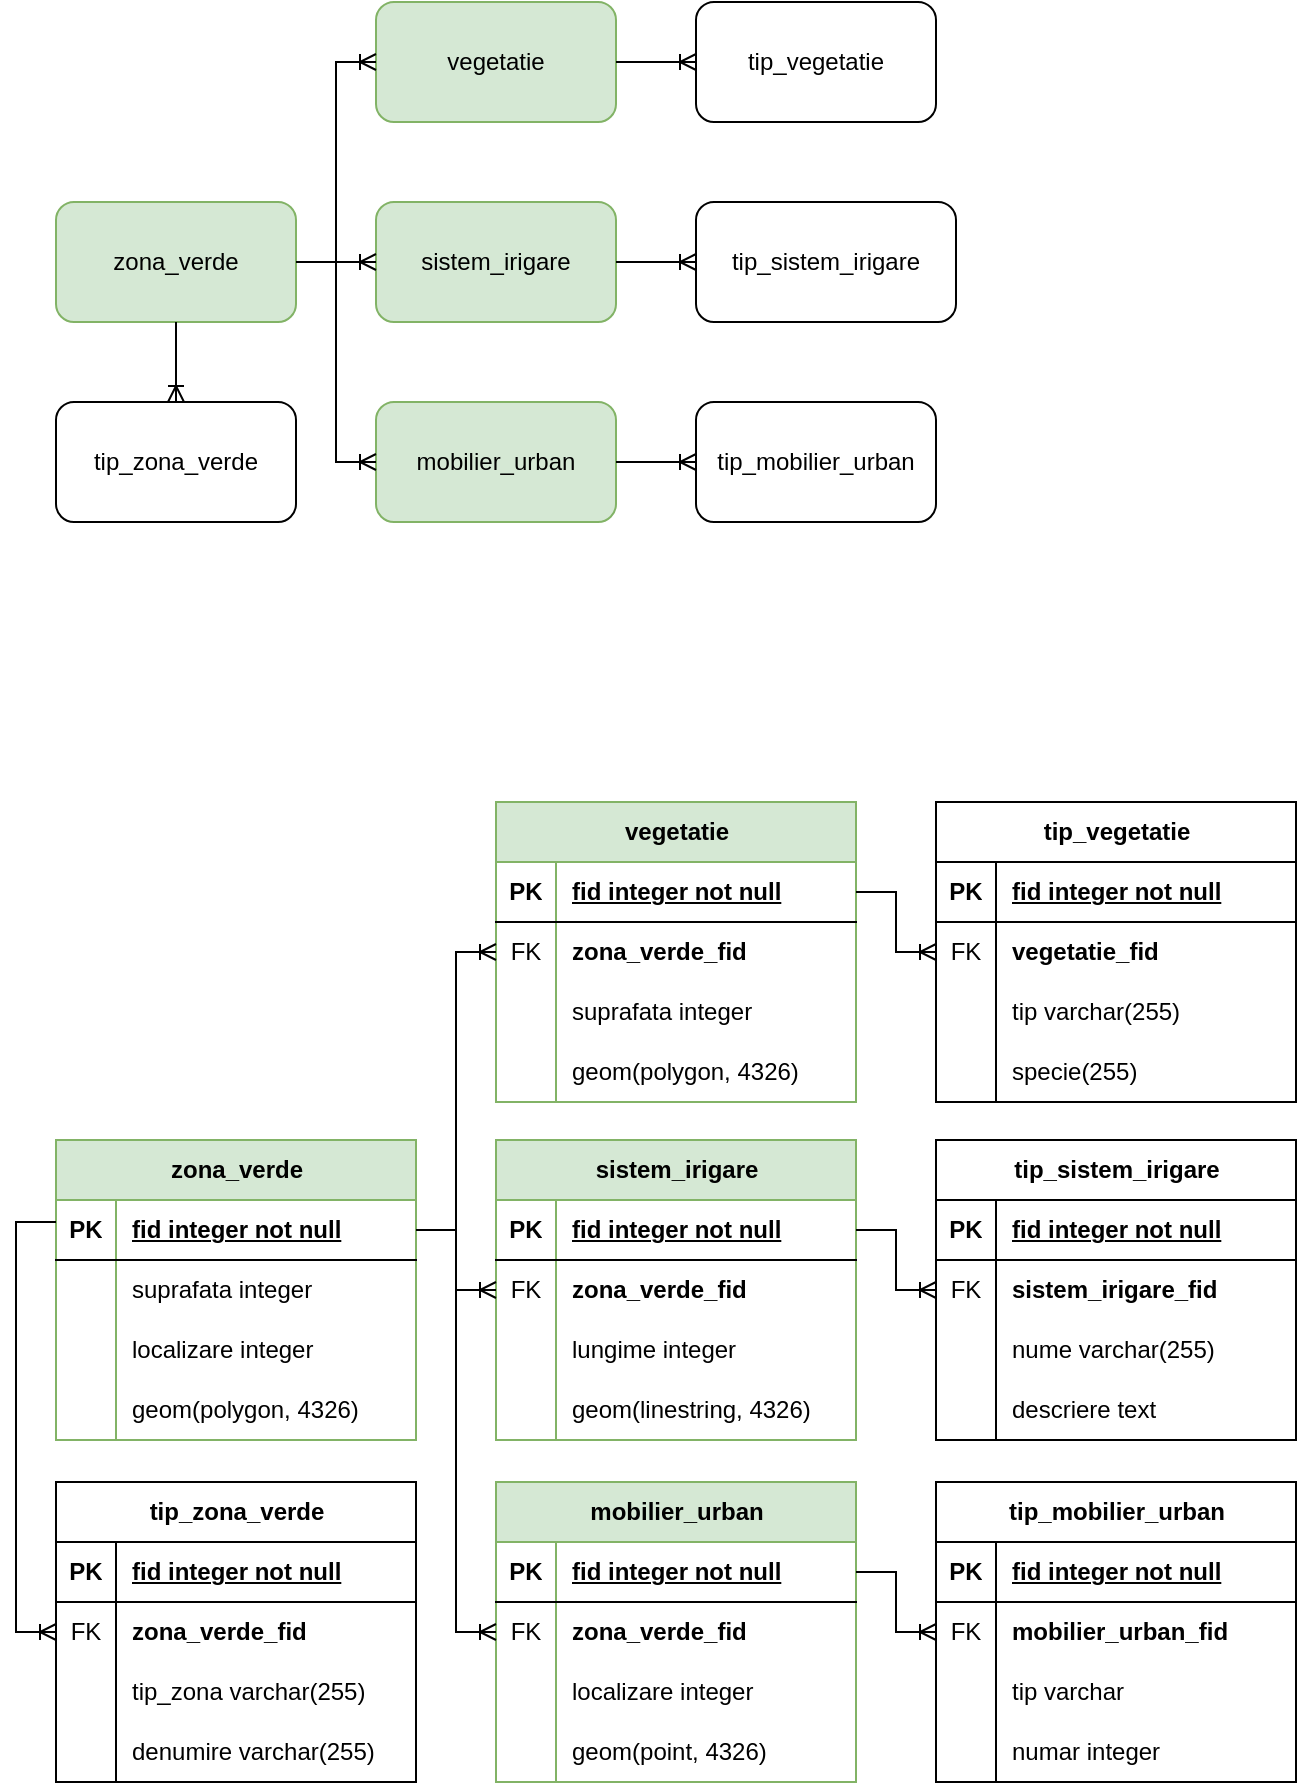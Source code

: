 <mxfile version="24.5.3" type="device">
  <diagram id="R2lEEEUBdFMjLlhIrx00" name="Page-1">
    <mxGraphModel dx="1050" dy="557" grid="1" gridSize="10" guides="1" tooltips="1" connect="1" arrows="1" fold="1" page="1" pageScale="1" pageWidth="850" pageHeight="1100" math="0" shadow="0" extFonts="Permanent Marker^https://fonts.googleapis.com/css?family=Permanent+Marker">
      <root>
        <mxCell id="0" />
        <mxCell id="1" parent="0" />
        <mxCell id="q7fTCb6fO4G19y9Y9xr9-1" value="zona_verde" style="rounded=1;whiteSpace=wrap;html=1;fillColor=#d5e8d4;strokeColor=#82b366;" vertex="1" parent="1">
          <mxGeometry x="40" y="250" width="120" height="60" as="geometry" />
        </mxCell>
        <mxCell id="q7fTCb6fO4G19y9Y9xr9-2" value="tip_zona_verde" style="rounded=1;whiteSpace=wrap;html=1;" vertex="1" parent="1">
          <mxGeometry x="40" y="350" width="120" height="60" as="geometry" />
        </mxCell>
        <mxCell id="q7fTCb6fO4G19y9Y9xr9-3" value="vegetatie" style="rounded=1;whiteSpace=wrap;html=1;fillColor=#d5e8d4;strokeColor=#82b366;" vertex="1" parent="1">
          <mxGeometry x="200" y="150" width="120" height="60" as="geometry" />
        </mxCell>
        <mxCell id="q7fTCb6fO4G19y9Y9xr9-4" value="tip_vegetatie" style="rounded=1;whiteSpace=wrap;html=1;" vertex="1" parent="1">
          <mxGeometry x="360" y="150" width="120" height="60" as="geometry" />
        </mxCell>
        <mxCell id="q7fTCb6fO4G19y9Y9xr9-5" value="sistem_irigare" style="rounded=1;whiteSpace=wrap;html=1;fillColor=#d5e8d4;strokeColor=#82b366;" vertex="1" parent="1">
          <mxGeometry x="200" y="250" width="120" height="60" as="geometry" />
        </mxCell>
        <mxCell id="q7fTCb6fO4G19y9Y9xr9-6" value="tip_sistem_irigare" style="rounded=1;whiteSpace=wrap;html=1;" vertex="1" parent="1">
          <mxGeometry x="360" y="250" width="130" height="60" as="geometry" />
        </mxCell>
        <mxCell id="q7fTCb6fO4G19y9Y9xr9-7" value="mobilier_urban" style="rounded=1;whiteSpace=wrap;html=1;fillColor=#d5e8d4;strokeColor=#82b366;" vertex="1" parent="1">
          <mxGeometry x="200" y="350" width="120" height="60" as="geometry" />
        </mxCell>
        <mxCell id="q7fTCb6fO4G19y9Y9xr9-8" value="tip_mobilier_urban" style="rounded=1;whiteSpace=wrap;html=1;" vertex="1" parent="1">
          <mxGeometry x="360" y="350" width="120" height="60" as="geometry" />
        </mxCell>
        <mxCell id="q7fTCb6fO4G19y9Y9xr9-9" value="" style="edgeStyle=orthogonalEdgeStyle;fontSize=12;html=1;endArrow=ERoneToMany;rounded=0;exitX=1;exitY=0.5;exitDx=0;exitDy=0;entryX=0;entryY=0.5;entryDx=0;entryDy=0;" edge="1" parent="1" source="q7fTCb6fO4G19y9Y9xr9-1" target="q7fTCb6fO4G19y9Y9xr9-5">
          <mxGeometry width="100" height="100" relative="1" as="geometry">
            <mxPoint x="370" y="340" as="sourcePoint" />
            <mxPoint x="200" y="280" as="targetPoint" />
          </mxGeometry>
        </mxCell>
        <mxCell id="q7fTCb6fO4G19y9Y9xr9-10" value="" style="edgeStyle=orthogonalEdgeStyle;fontSize=12;html=1;endArrow=ERoneToMany;rounded=0;exitX=1;exitY=0.5;exitDx=0;exitDy=0;entryX=0;entryY=0.5;entryDx=0;entryDy=0;" edge="1" parent="1" source="q7fTCb6fO4G19y9Y9xr9-1" target="q7fTCb6fO4G19y9Y9xr9-3">
          <mxGeometry width="100" height="100" relative="1" as="geometry">
            <mxPoint x="370" y="340" as="sourcePoint" />
            <mxPoint x="460" y="240" as="targetPoint" />
          </mxGeometry>
        </mxCell>
        <mxCell id="q7fTCb6fO4G19y9Y9xr9-11" value="" style="edgeStyle=orthogonalEdgeStyle;fontSize=12;html=1;endArrow=ERoneToMany;rounded=0;exitX=0.5;exitY=1;exitDx=0;exitDy=0;entryX=0.5;entryY=0;entryDx=0;entryDy=0;" edge="1" parent="1" source="q7fTCb6fO4G19y9Y9xr9-1" target="q7fTCb6fO4G19y9Y9xr9-2">
          <mxGeometry width="100" height="100" relative="1" as="geometry">
            <mxPoint x="320" y="340" as="sourcePoint" />
            <mxPoint x="470" y="240" as="targetPoint" />
          </mxGeometry>
        </mxCell>
        <mxCell id="q7fTCb6fO4G19y9Y9xr9-12" value="" style="edgeStyle=orthogonalEdgeStyle;fontSize=12;html=1;endArrow=ERoneToMany;rounded=0;exitX=1;exitY=0.5;exitDx=0;exitDy=0;entryX=0;entryY=0.5;entryDx=0;entryDy=0;" edge="1" parent="1" source="q7fTCb6fO4G19y9Y9xr9-1" target="q7fTCb6fO4G19y9Y9xr9-7">
          <mxGeometry width="100" height="100" relative="1" as="geometry">
            <mxPoint x="370" y="340" as="sourcePoint" />
            <mxPoint x="330" y="300" as="targetPoint" />
          </mxGeometry>
        </mxCell>
        <mxCell id="q7fTCb6fO4G19y9Y9xr9-13" value="" style="edgeStyle=orthogonalEdgeStyle;fontSize=12;html=1;endArrow=ERoneToMany;rounded=0;exitX=1;exitY=0.5;exitDx=0;exitDy=0;entryX=0;entryY=0.5;entryDx=0;entryDy=0;" edge="1" parent="1" source="q7fTCb6fO4G19y9Y9xr9-3" target="q7fTCb6fO4G19y9Y9xr9-4">
          <mxGeometry width="100" height="100" relative="1" as="geometry">
            <mxPoint x="370" y="340" as="sourcePoint" />
            <mxPoint x="470" y="240" as="targetPoint" />
          </mxGeometry>
        </mxCell>
        <mxCell id="q7fTCb6fO4G19y9Y9xr9-14" value="" style="edgeStyle=orthogonalEdgeStyle;fontSize=12;html=1;endArrow=ERoneToMany;rounded=0;exitX=1;exitY=0.5;exitDx=0;exitDy=0;" edge="1" parent="1" source="q7fTCb6fO4G19y9Y9xr9-5" target="q7fTCb6fO4G19y9Y9xr9-6">
          <mxGeometry width="100" height="100" relative="1" as="geometry">
            <mxPoint x="370" y="340" as="sourcePoint" />
            <mxPoint x="470" y="240" as="targetPoint" />
          </mxGeometry>
        </mxCell>
        <mxCell id="q7fTCb6fO4G19y9Y9xr9-15" value="" style="edgeStyle=entityRelationEdgeStyle;fontSize=12;html=1;endArrow=ERoneToMany;rounded=0;exitX=1;exitY=0.5;exitDx=0;exitDy=0;" edge="1" parent="1" source="q7fTCb6fO4G19y9Y9xr9-7" target="q7fTCb6fO4G19y9Y9xr9-8">
          <mxGeometry width="100" height="100" relative="1" as="geometry">
            <mxPoint x="370" y="340" as="sourcePoint" />
            <mxPoint x="470" y="240" as="targetPoint" />
          </mxGeometry>
        </mxCell>
        <mxCell id="q7fTCb6fO4G19y9Y9xr9-16" value="zona_verde" style="shape=table;startSize=30;container=1;collapsible=1;childLayout=tableLayout;fixedRows=1;rowLines=0;fontStyle=1;align=center;resizeLast=1;html=1;fillColor=#d5e8d4;strokeColor=#82b366;" vertex="1" parent="1">
          <mxGeometry x="40" y="719" width="180" height="150" as="geometry" />
        </mxCell>
        <mxCell id="q7fTCb6fO4G19y9Y9xr9-17" value="" style="shape=tableRow;horizontal=0;startSize=0;swimlaneHead=0;swimlaneBody=0;fillColor=none;collapsible=0;dropTarget=0;points=[[0,0.5],[1,0.5]];portConstraint=eastwest;top=0;left=0;right=0;bottom=1;" vertex="1" parent="q7fTCb6fO4G19y9Y9xr9-16">
          <mxGeometry y="30" width="180" height="30" as="geometry" />
        </mxCell>
        <mxCell id="q7fTCb6fO4G19y9Y9xr9-18" value="PK" style="shape=partialRectangle;connectable=0;fillColor=none;top=0;left=0;bottom=0;right=0;fontStyle=1;overflow=hidden;whiteSpace=wrap;html=1;" vertex="1" parent="q7fTCb6fO4G19y9Y9xr9-17">
          <mxGeometry width="30" height="30" as="geometry">
            <mxRectangle width="30" height="30" as="alternateBounds" />
          </mxGeometry>
        </mxCell>
        <mxCell id="q7fTCb6fO4G19y9Y9xr9-19" value="fid integer not null" style="shape=partialRectangle;connectable=0;fillColor=none;top=0;left=0;bottom=0;right=0;align=left;spacingLeft=6;fontStyle=5;overflow=hidden;whiteSpace=wrap;html=1;" vertex="1" parent="q7fTCb6fO4G19y9Y9xr9-17">
          <mxGeometry x="30" width="150" height="30" as="geometry">
            <mxRectangle width="150" height="30" as="alternateBounds" />
          </mxGeometry>
        </mxCell>
        <mxCell id="q7fTCb6fO4G19y9Y9xr9-20" value="" style="shape=tableRow;horizontal=0;startSize=0;swimlaneHead=0;swimlaneBody=0;fillColor=none;collapsible=0;dropTarget=0;points=[[0,0.5],[1,0.5]];portConstraint=eastwest;top=0;left=0;right=0;bottom=0;" vertex="1" parent="q7fTCb6fO4G19y9Y9xr9-16">
          <mxGeometry y="60" width="180" height="30" as="geometry" />
        </mxCell>
        <mxCell id="q7fTCb6fO4G19y9Y9xr9-21" value="" style="shape=partialRectangle;connectable=0;fillColor=none;top=0;left=0;bottom=0;right=0;editable=1;overflow=hidden;whiteSpace=wrap;html=1;" vertex="1" parent="q7fTCb6fO4G19y9Y9xr9-20">
          <mxGeometry width="30" height="30" as="geometry">
            <mxRectangle width="30" height="30" as="alternateBounds" />
          </mxGeometry>
        </mxCell>
        <mxCell id="q7fTCb6fO4G19y9Y9xr9-22" value="suprafata integer" style="shape=partialRectangle;connectable=0;fillColor=none;top=0;left=0;bottom=0;right=0;align=left;spacingLeft=6;overflow=hidden;whiteSpace=wrap;html=1;" vertex="1" parent="q7fTCb6fO4G19y9Y9xr9-20">
          <mxGeometry x="30" width="150" height="30" as="geometry">
            <mxRectangle width="150" height="30" as="alternateBounds" />
          </mxGeometry>
        </mxCell>
        <mxCell id="q7fTCb6fO4G19y9Y9xr9-23" value="" style="shape=tableRow;horizontal=0;startSize=0;swimlaneHead=0;swimlaneBody=0;fillColor=none;collapsible=0;dropTarget=0;points=[[0,0.5],[1,0.5]];portConstraint=eastwest;top=0;left=0;right=0;bottom=0;" vertex="1" parent="q7fTCb6fO4G19y9Y9xr9-16">
          <mxGeometry y="90" width="180" height="30" as="geometry" />
        </mxCell>
        <mxCell id="q7fTCb6fO4G19y9Y9xr9-24" value="" style="shape=partialRectangle;connectable=0;fillColor=none;top=0;left=0;bottom=0;right=0;editable=1;overflow=hidden;whiteSpace=wrap;html=1;" vertex="1" parent="q7fTCb6fO4G19y9Y9xr9-23">
          <mxGeometry width="30" height="30" as="geometry">
            <mxRectangle width="30" height="30" as="alternateBounds" />
          </mxGeometry>
        </mxCell>
        <mxCell id="q7fTCb6fO4G19y9Y9xr9-25" value="localizare integer&amp;nbsp;" style="shape=partialRectangle;connectable=0;fillColor=none;top=0;left=0;bottom=0;right=0;align=left;spacingLeft=6;overflow=hidden;whiteSpace=wrap;html=1;" vertex="1" parent="q7fTCb6fO4G19y9Y9xr9-23">
          <mxGeometry x="30" width="150" height="30" as="geometry">
            <mxRectangle width="150" height="30" as="alternateBounds" />
          </mxGeometry>
        </mxCell>
        <mxCell id="q7fTCb6fO4G19y9Y9xr9-26" value="" style="shape=tableRow;horizontal=0;startSize=0;swimlaneHead=0;swimlaneBody=0;fillColor=none;collapsible=0;dropTarget=0;points=[[0,0.5],[1,0.5]];portConstraint=eastwest;top=0;left=0;right=0;bottom=0;" vertex="1" parent="q7fTCb6fO4G19y9Y9xr9-16">
          <mxGeometry y="120" width="180" height="30" as="geometry" />
        </mxCell>
        <mxCell id="q7fTCb6fO4G19y9Y9xr9-27" value="" style="shape=partialRectangle;connectable=0;fillColor=none;top=0;left=0;bottom=0;right=0;editable=1;overflow=hidden;whiteSpace=wrap;html=1;" vertex="1" parent="q7fTCb6fO4G19y9Y9xr9-26">
          <mxGeometry width="30" height="30" as="geometry">
            <mxRectangle width="30" height="30" as="alternateBounds" />
          </mxGeometry>
        </mxCell>
        <mxCell id="q7fTCb6fO4G19y9Y9xr9-28" value="geom(polygon, 4326)" style="shape=partialRectangle;connectable=0;fillColor=none;top=0;left=0;bottom=0;right=0;align=left;spacingLeft=6;overflow=hidden;whiteSpace=wrap;html=1;" vertex="1" parent="q7fTCb6fO4G19y9Y9xr9-26">
          <mxGeometry x="30" width="150" height="30" as="geometry">
            <mxRectangle width="150" height="30" as="alternateBounds" />
          </mxGeometry>
        </mxCell>
        <mxCell id="q7fTCb6fO4G19y9Y9xr9-44" value="sistem_irigare" style="shape=table;startSize=30;container=1;collapsible=1;childLayout=tableLayout;fixedRows=1;rowLines=0;fontStyle=1;align=center;resizeLast=1;html=1;fillColor=#d5e8d4;strokeColor=#82b366;" vertex="1" parent="1">
          <mxGeometry x="260" y="719" width="180" height="150" as="geometry" />
        </mxCell>
        <mxCell id="q7fTCb6fO4G19y9Y9xr9-45" value="" style="shape=tableRow;horizontal=0;startSize=0;swimlaneHead=0;swimlaneBody=0;fillColor=none;collapsible=0;dropTarget=0;points=[[0,0.5],[1,0.5]];portConstraint=eastwest;top=0;left=0;right=0;bottom=1;" vertex="1" parent="q7fTCb6fO4G19y9Y9xr9-44">
          <mxGeometry y="30" width="180" height="30" as="geometry" />
        </mxCell>
        <mxCell id="q7fTCb6fO4G19y9Y9xr9-46" value="PK" style="shape=partialRectangle;connectable=0;fillColor=none;top=0;left=0;bottom=0;right=0;fontStyle=1;overflow=hidden;whiteSpace=wrap;html=1;" vertex="1" parent="q7fTCb6fO4G19y9Y9xr9-45">
          <mxGeometry width="30" height="30" as="geometry">
            <mxRectangle width="30" height="30" as="alternateBounds" />
          </mxGeometry>
        </mxCell>
        <mxCell id="q7fTCb6fO4G19y9Y9xr9-47" value="fid integer not null" style="shape=partialRectangle;connectable=0;fillColor=none;top=0;left=0;bottom=0;right=0;align=left;spacingLeft=6;fontStyle=5;overflow=hidden;whiteSpace=wrap;html=1;" vertex="1" parent="q7fTCb6fO4G19y9Y9xr9-45">
          <mxGeometry x="30" width="150" height="30" as="geometry">
            <mxRectangle width="150" height="30" as="alternateBounds" />
          </mxGeometry>
        </mxCell>
        <mxCell id="q7fTCb6fO4G19y9Y9xr9-48" value="" style="shape=tableRow;horizontal=0;startSize=0;swimlaneHead=0;swimlaneBody=0;fillColor=none;collapsible=0;dropTarget=0;points=[[0,0.5],[1,0.5]];portConstraint=eastwest;top=0;left=0;right=0;bottom=0;" vertex="1" parent="q7fTCb6fO4G19y9Y9xr9-44">
          <mxGeometry y="60" width="180" height="30" as="geometry" />
        </mxCell>
        <mxCell id="q7fTCb6fO4G19y9Y9xr9-49" value="FK" style="shape=partialRectangle;connectable=0;fillColor=none;top=0;left=0;bottom=0;right=0;editable=1;overflow=hidden;whiteSpace=wrap;html=1;" vertex="1" parent="q7fTCb6fO4G19y9Y9xr9-48">
          <mxGeometry width="30" height="30" as="geometry">
            <mxRectangle width="30" height="30" as="alternateBounds" />
          </mxGeometry>
        </mxCell>
        <mxCell id="q7fTCb6fO4G19y9Y9xr9-50" value="&lt;span style=&quot;font-weight: 700; text-align: center; text-wrap: nowrap;&quot;&gt;zona_verde_fid&amp;nbsp;&lt;/span&gt;" style="shape=partialRectangle;connectable=0;fillColor=none;top=0;left=0;bottom=0;right=0;align=left;spacingLeft=6;overflow=hidden;whiteSpace=wrap;html=1;" vertex="1" parent="q7fTCb6fO4G19y9Y9xr9-48">
          <mxGeometry x="30" width="150" height="30" as="geometry">
            <mxRectangle width="150" height="30" as="alternateBounds" />
          </mxGeometry>
        </mxCell>
        <mxCell id="q7fTCb6fO4G19y9Y9xr9-51" value="" style="shape=tableRow;horizontal=0;startSize=0;swimlaneHead=0;swimlaneBody=0;fillColor=none;collapsible=0;dropTarget=0;points=[[0,0.5],[1,0.5]];portConstraint=eastwest;top=0;left=0;right=0;bottom=0;" vertex="1" parent="q7fTCb6fO4G19y9Y9xr9-44">
          <mxGeometry y="90" width="180" height="30" as="geometry" />
        </mxCell>
        <mxCell id="q7fTCb6fO4G19y9Y9xr9-52" value="" style="shape=partialRectangle;connectable=0;fillColor=none;top=0;left=0;bottom=0;right=0;editable=1;overflow=hidden;whiteSpace=wrap;html=1;" vertex="1" parent="q7fTCb6fO4G19y9Y9xr9-51">
          <mxGeometry width="30" height="30" as="geometry">
            <mxRectangle width="30" height="30" as="alternateBounds" />
          </mxGeometry>
        </mxCell>
        <mxCell id="q7fTCb6fO4G19y9Y9xr9-53" value="lungime integer" style="shape=partialRectangle;connectable=0;fillColor=none;top=0;left=0;bottom=0;right=0;align=left;spacingLeft=6;overflow=hidden;whiteSpace=wrap;html=1;" vertex="1" parent="q7fTCb6fO4G19y9Y9xr9-51">
          <mxGeometry x="30" width="150" height="30" as="geometry">
            <mxRectangle width="150" height="30" as="alternateBounds" />
          </mxGeometry>
        </mxCell>
        <mxCell id="q7fTCb6fO4G19y9Y9xr9-54" value="" style="shape=tableRow;horizontal=0;startSize=0;swimlaneHead=0;swimlaneBody=0;fillColor=none;collapsible=0;dropTarget=0;points=[[0,0.5],[1,0.5]];portConstraint=eastwest;top=0;left=0;right=0;bottom=0;" vertex="1" parent="q7fTCb6fO4G19y9Y9xr9-44">
          <mxGeometry y="120" width="180" height="30" as="geometry" />
        </mxCell>
        <mxCell id="q7fTCb6fO4G19y9Y9xr9-55" value="" style="shape=partialRectangle;connectable=0;fillColor=none;top=0;left=0;bottom=0;right=0;editable=1;overflow=hidden;whiteSpace=wrap;html=1;" vertex="1" parent="q7fTCb6fO4G19y9Y9xr9-54">
          <mxGeometry width="30" height="30" as="geometry">
            <mxRectangle width="30" height="30" as="alternateBounds" />
          </mxGeometry>
        </mxCell>
        <mxCell id="q7fTCb6fO4G19y9Y9xr9-56" value="geom(linestring, 4326)" style="shape=partialRectangle;connectable=0;fillColor=none;top=0;left=0;bottom=0;right=0;align=left;spacingLeft=6;overflow=hidden;whiteSpace=wrap;html=1;" vertex="1" parent="q7fTCb6fO4G19y9Y9xr9-54">
          <mxGeometry x="30" width="150" height="30" as="geometry">
            <mxRectangle width="150" height="30" as="alternateBounds" />
          </mxGeometry>
        </mxCell>
        <mxCell id="q7fTCb6fO4G19y9Y9xr9-57" value="vegetatie" style="shape=table;startSize=30;container=1;collapsible=1;childLayout=tableLayout;fixedRows=1;rowLines=0;fontStyle=1;align=center;resizeLast=1;html=1;fillColor=#d5e8d4;strokeColor=#82b366;" vertex="1" parent="1">
          <mxGeometry x="260" y="550" width="180" height="150" as="geometry" />
        </mxCell>
        <mxCell id="q7fTCb6fO4G19y9Y9xr9-58" value="" style="shape=tableRow;horizontal=0;startSize=0;swimlaneHead=0;swimlaneBody=0;fillColor=none;collapsible=0;dropTarget=0;points=[[0,0.5],[1,0.5]];portConstraint=eastwest;top=0;left=0;right=0;bottom=1;" vertex="1" parent="q7fTCb6fO4G19y9Y9xr9-57">
          <mxGeometry y="30" width="180" height="30" as="geometry" />
        </mxCell>
        <mxCell id="q7fTCb6fO4G19y9Y9xr9-59" value="PK" style="shape=partialRectangle;connectable=0;fillColor=none;top=0;left=0;bottom=0;right=0;fontStyle=1;overflow=hidden;whiteSpace=wrap;html=1;" vertex="1" parent="q7fTCb6fO4G19y9Y9xr9-58">
          <mxGeometry width="30" height="30" as="geometry">
            <mxRectangle width="30" height="30" as="alternateBounds" />
          </mxGeometry>
        </mxCell>
        <mxCell id="q7fTCb6fO4G19y9Y9xr9-60" value="fid integer not null" style="shape=partialRectangle;connectable=0;fillColor=none;top=0;left=0;bottom=0;right=0;align=left;spacingLeft=6;fontStyle=5;overflow=hidden;whiteSpace=wrap;html=1;" vertex="1" parent="q7fTCb6fO4G19y9Y9xr9-58">
          <mxGeometry x="30" width="150" height="30" as="geometry">
            <mxRectangle width="150" height="30" as="alternateBounds" />
          </mxGeometry>
        </mxCell>
        <mxCell id="q7fTCb6fO4G19y9Y9xr9-61" value="" style="shape=tableRow;horizontal=0;startSize=0;swimlaneHead=0;swimlaneBody=0;fillColor=none;collapsible=0;dropTarget=0;points=[[0,0.5],[1,0.5]];portConstraint=eastwest;top=0;left=0;right=0;bottom=0;" vertex="1" parent="q7fTCb6fO4G19y9Y9xr9-57">
          <mxGeometry y="60" width="180" height="30" as="geometry" />
        </mxCell>
        <mxCell id="q7fTCb6fO4G19y9Y9xr9-62" value="FK" style="shape=partialRectangle;connectable=0;fillColor=none;top=0;left=0;bottom=0;right=0;editable=1;overflow=hidden;whiteSpace=wrap;html=1;" vertex="1" parent="q7fTCb6fO4G19y9Y9xr9-61">
          <mxGeometry width="30" height="30" as="geometry">
            <mxRectangle width="30" height="30" as="alternateBounds" />
          </mxGeometry>
        </mxCell>
        <mxCell id="q7fTCb6fO4G19y9Y9xr9-63" value="&lt;span style=&quot;font-weight: 700; text-align: center; text-wrap: nowrap;&quot;&gt;zona_verde_fid&amp;nbsp;&lt;/span&gt;" style="shape=partialRectangle;connectable=0;fillColor=none;top=0;left=0;bottom=0;right=0;align=left;spacingLeft=6;overflow=hidden;whiteSpace=wrap;html=1;" vertex="1" parent="q7fTCb6fO4G19y9Y9xr9-61">
          <mxGeometry x="30" width="150" height="30" as="geometry">
            <mxRectangle width="150" height="30" as="alternateBounds" />
          </mxGeometry>
        </mxCell>
        <mxCell id="q7fTCb6fO4G19y9Y9xr9-64" value="" style="shape=tableRow;horizontal=0;startSize=0;swimlaneHead=0;swimlaneBody=0;fillColor=none;collapsible=0;dropTarget=0;points=[[0,0.5],[1,0.5]];portConstraint=eastwest;top=0;left=0;right=0;bottom=0;" vertex="1" parent="q7fTCb6fO4G19y9Y9xr9-57">
          <mxGeometry y="90" width="180" height="30" as="geometry" />
        </mxCell>
        <mxCell id="q7fTCb6fO4G19y9Y9xr9-65" value="" style="shape=partialRectangle;connectable=0;fillColor=none;top=0;left=0;bottom=0;right=0;editable=1;overflow=hidden;whiteSpace=wrap;html=1;" vertex="1" parent="q7fTCb6fO4G19y9Y9xr9-64">
          <mxGeometry width="30" height="30" as="geometry">
            <mxRectangle width="30" height="30" as="alternateBounds" />
          </mxGeometry>
        </mxCell>
        <mxCell id="q7fTCb6fO4G19y9Y9xr9-66" value="suprafata integer" style="shape=partialRectangle;connectable=0;fillColor=none;top=0;left=0;bottom=0;right=0;align=left;spacingLeft=6;overflow=hidden;whiteSpace=wrap;html=1;" vertex="1" parent="q7fTCb6fO4G19y9Y9xr9-64">
          <mxGeometry x="30" width="150" height="30" as="geometry">
            <mxRectangle width="150" height="30" as="alternateBounds" />
          </mxGeometry>
        </mxCell>
        <mxCell id="q7fTCb6fO4G19y9Y9xr9-67" value="" style="shape=tableRow;horizontal=0;startSize=0;swimlaneHead=0;swimlaneBody=0;fillColor=none;collapsible=0;dropTarget=0;points=[[0,0.5],[1,0.5]];portConstraint=eastwest;top=0;left=0;right=0;bottom=0;" vertex="1" parent="q7fTCb6fO4G19y9Y9xr9-57">
          <mxGeometry y="120" width="180" height="30" as="geometry" />
        </mxCell>
        <mxCell id="q7fTCb6fO4G19y9Y9xr9-68" value="" style="shape=partialRectangle;connectable=0;fillColor=none;top=0;left=0;bottom=0;right=0;editable=1;overflow=hidden;whiteSpace=wrap;html=1;" vertex="1" parent="q7fTCb6fO4G19y9Y9xr9-67">
          <mxGeometry width="30" height="30" as="geometry">
            <mxRectangle width="30" height="30" as="alternateBounds" />
          </mxGeometry>
        </mxCell>
        <mxCell id="q7fTCb6fO4G19y9Y9xr9-69" value="geom(polygon, 4326)" style="shape=partialRectangle;connectable=0;fillColor=none;top=0;left=0;bottom=0;right=0;align=left;spacingLeft=6;overflow=hidden;whiteSpace=wrap;html=1;" vertex="1" parent="q7fTCb6fO4G19y9Y9xr9-67">
          <mxGeometry x="30" width="150" height="30" as="geometry">
            <mxRectangle width="150" height="30" as="alternateBounds" />
          </mxGeometry>
        </mxCell>
        <mxCell id="q7fTCb6fO4G19y9Y9xr9-70" value="mobilier_urban" style="shape=table;startSize=30;container=1;collapsible=1;childLayout=tableLayout;fixedRows=1;rowLines=0;fontStyle=1;align=center;resizeLast=1;html=1;fillColor=#d5e8d4;strokeColor=#82b366;" vertex="1" parent="1">
          <mxGeometry x="260" y="890" width="180" height="150" as="geometry" />
        </mxCell>
        <mxCell id="q7fTCb6fO4G19y9Y9xr9-71" value="" style="shape=tableRow;horizontal=0;startSize=0;swimlaneHead=0;swimlaneBody=0;fillColor=none;collapsible=0;dropTarget=0;points=[[0,0.5],[1,0.5]];portConstraint=eastwest;top=0;left=0;right=0;bottom=1;" vertex="1" parent="q7fTCb6fO4G19y9Y9xr9-70">
          <mxGeometry y="30" width="180" height="30" as="geometry" />
        </mxCell>
        <mxCell id="q7fTCb6fO4G19y9Y9xr9-72" value="PK" style="shape=partialRectangle;connectable=0;fillColor=none;top=0;left=0;bottom=0;right=0;fontStyle=1;overflow=hidden;whiteSpace=wrap;html=1;" vertex="1" parent="q7fTCb6fO4G19y9Y9xr9-71">
          <mxGeometry width="30" height="30" as="geometry">
            <mxRectangle width="30" height="30" as="alternateBounds" />
          </mxGeometry>
        </mxCell>
        <mxCell id="q7fTCb6fO4G19y9Y9xr9-73" value="fid integer not null" style="shape=partialRectangle;connectable=0;fillColor=none;top=0;left=0;bottom=0;right=0;align=left;spacingLeft=6;fontStyle=5;overflow=hidden;whiteSpace=wrap;html=1;" vertex="1" parent="q7fTCb6fO4G19y9Y9xr9-71">
          <mxGeometry x="30" width="150" height="30" as="geometry">
            <mxRectangle width="150" height="30" as="alternateBounds" />
          </mxGeometry>
        </mxCell>
        <mxCell id="q7fTCb6fO4G19y9Y9xr9-74" value="" style="shape=tableRow;horizontal=0;startSize=0;swimlaneHead=0;swimlaneBody=0;fillColor=none;collapsible=0;dropTarget=0;points=[[0,0.5],[1,0.5]];portConstraint=eastwest;top=0;left=0;right=0;bottom=0;" vertex="1" parent="q7fTCb6fO4G19y9Y9xr9-70">
          <mxGeometry y="60" width="180" height="30" as="geometry" />
        </mxCell>
        <mxCell id="q7fTCb6fO4G19y9Y9xr9-75" value="FK" style="shape=partialRectangle;connectable=0;fillColor=none;top=0;left=0;bottom=0;right=0;editable=1;overflow=hidden;whiteSpace=wrap;html=1;" vertex="1" parent="q7fTCb6fO4G19y9Y9xr9-74">
          <mxGeometry width="30" height="30" as="geometry">
            <mxRectangle width="30" height="30" as="alternateBounds" />
          </mxGeometry>
        </mxCell>
        <mxCell id="q7fTCb6fO4G19y9Y9xr9-76" value="&lt;span style=&quot;font-weight: 700; text-align: center; text-wrap: nowrap;&quot;&gt;zona_verde_fid&amp;nbsp;&lt;/span&gt;" style="shape=partialRectangle;connectable=0;fillColor=none;top=0;left=0;bottom=0;right=0;align=left;spacingLeft=6;overflow=hidden;whiteSpace=wrap;html=1;" vertex="1" parent="q7fTCb6fO4G19y9Y9xr9-74">
          <mxGeometry x="30" width="150" height="30" as="geometry">
            <mxRectangle width="150" height="30" as="alternateBounds" />
          </mxGeometry>
        </mxCell>
        <mxCell id="q7fTCb6fO4G19y9Y9xr9-77" value="" style="shape=tableRow;horizontal=0;startSize=0;swimlaneHead=0;swimlaneBody=0;fillColor=none;collapsible=0;dropTarget=0;points=[[0,0.5],[1,0.5]];portConstraint=eastwest;top=0;left=0;right=0;bottom=0;" vertex="1" parent="q7fTCb6fO4G19y9Y9xr9-70">
          <mxGeometry y="90" width="180" height="30" as="geometry" />
        </mxCell>
        <mxCell id="q7fTCb6fO4G19y9Y9xr9-78" value="" style="shape=partialRectangle;connectable=0;fillColor=none;top=0;left=0;bottom=0;right=0;editable=1;overflow=hidden;whiteSpace=wrap;html=1;" vertex="1" parent="q7fTCb6fO4G19y9Y9xr9-77">
          <mxGeometry width="30" height="30" as="geometry">
            <mxRectangle width="30" height="30" as="alternateBounds" />
          </mxGeometry>
        </mxCell>
        <mxCell id="q7fTCb6fO4G19y9Y9xr9-79" value="localizare integer" style="shape=partialRectangle;connectable=0;fillColor=none;top=0;left=0;bottom=0;right=0;align=left;spacingLeft=6;overflow=hidden;whiteSpace=wrap;html=1;" vertex="1" parent="q7fTCb6fO4G19y9Y9xr9-77">
          <mxGeometry x="30" width="150" height="30" as="geometry">
            <mxRectangle width="150" height="30" as="alternateBounds" />
          </mxGeometry>
        </mxCell>
        <mxCell id="q7fTCb6fO4G19y9Y9xr9-80" value="" style="shape=tableRow;horizontal=0;startSize=0;swimlaneHead=0;swimlaneBody=0;fillColor=none;collapsible=0;dropTarget=0;points=[[0,0.5],[1,0.5]];portConstraint=eastwest;top=0;left=0;right=0;bottom=0;" vertex="1" parent="q7fTCb6fO4G19y9Y9xr9-70">
          <mxGeometry y="120" width="180" height="30" as="geometry" />
        </mxCell>
        <mxCell id="q7fTCb6fO4G19y9Y9xr9-81" value="" style="shape=partialRectangle;connectable=0;fillColor=none;top=0;left=0;bottom=0;right=0;editable=1;overflow=hidden;whiteSpace=wrap;html=1;" vertex="1" parent="q7fTCb6fO4G19y9Y9xr9-80">
          <mxGeometry width="30" height="30" as="geometry">
            <mxRectangle width="30" height="30" as="alternateBounds" />
          </mxGeometry>
        </mxCell>
        <mxCell id="q7fTCb6fO4G19y9Y9xr9-82" value="geom(point, 4326)" style="shape=partialRectangle;connectable=0;fillColor=none;top=0;left=0;bottom=0;right=0;align=left;spacingLeft=6;overflow=hidden;whiteSpace=wrap;html=1;" vertex="1" parent="q7fTCb6fO4G19y9Y9xr9-80">
          <mxGeometry x="30" width="150" height="30" as="geometry">
            <mxRectangle width="150" height="30" as="alternateBounds" />
          </mxGeometry>
        </mxCell>
        <mxCell id="q7fTCb6fO4G19y9Y9xr9-96" value="tip_zona_verde" style="shape=table;startSize=30;container=1;collapsible=1;childLayout=tableLayout;fixedRows=1;rowLines=0;fontStyle=1;align=center;resizeLast=1;html=1;" vertex="1" parent="1">
          <mxGeometry x="40" y="890" width="180" height="150" as="geometry" />
        </mxCell>
        <mxCell id="q7fTCb6fO4G19y9Y9xr9-97" value="" style="shape=tableRow;horizontal=0;startSize=0;swimlaneHead=0;swimlaneBody=0;fillColor=none;collapsible=0;dropTarget=0;points=[[0,0.5],[1,0.5]];portConstraint=eastwest;top=0;left=0;right=0;bottom=1;" vertex="1" parent="q7fTCb6fO4G19y9Y9xr9-96">
          <mxGeometry y="30" width="180" height="30" as="geometry" />
        </mxCell>
        <mxCell id="q7fTCb6fO4G19y9Y9xr9-98" value="PK" style="shape=partialRectangle;connectable=0;fillColor=none;top=0;left=0;bottom=0;right=0;fontStyle=1;overflow=hidden;whiteSpace=wrap;html=1;" vertex="1" parent="q7fTCb6fO4G19y9Y9xr9-97">
          <mxGeometry width="30" height="30" as="geometry">
            <mxRectangle width="30" height="30" as="alternateBounds" />
          </mxGeometry>
        </mxCell>
        <mxCell id="q7fTCb6fO4G19y9Y9xr9-99" value="fid integer not null" style="shape=partialRectangle;connectable=0;fillColor=none;top=0;left=0;bottom=0;right=0;align=left;spacingLeft=6;fontStyle=5;overflow=hidden;whiteSpace=wrap;html=1;" vertex="1" parent="q7fTCb6fO4G19y9Y9xr9-97">
          <mxGeometry x="30" width="150" height="30" as="geometry">
            <mxRectangle width="150" height="30" as="alternateBounds" />
          </mxGeometry>
        </mxCell>
        <mxCell id="q7fTCb6fO4G19y9Y9xr9-100" value="" style="shape=tableRow;horizontal=0;startSize=0;swimlaneHead=0;swimlaneBody=0;fillColor=none;collapsible=0;dropTarget=0;points=[[0,0.5],[1,0.5]];portConstraint=eastwest;top=0;left=0;right=0;bottom=0;" vertex="1" parent="q7fTCb6fO4G19y9Y9xr9-96">
          <mxGeometry y="60" width="180" height="30" as="geometry" />
        </mxCell>
        <mxCell id="q7fTCb6fO4G19y9Y9xr9-101" value="FK" style="shape=partialRectangle;connectable=0;fillColor=none;top=0;left=0;bottom=0;right=0;editable=1;overflow=hidden;whiteSpace=wrap;html=1;" vertex="1" parent="q7fTCb6fO4G19y9Y9xr9-100">
          <mxGeometry width="30" height="30" as="geometry">
            <mxRectangle width="30" height="30" as="alternateBounds" />
          </mxGeometry>
        </mxCell>
        <mxCell id="q7fTCb6fO4G19y9Y9xr9-102" value="&lt;span style=&quot;font-weight: 700; text-align: center; text-wrap: nowrap;&quot;&gt;zona_verde_fid&amp;nbsp;&lt;/span&gt;" style="shape=partialRectangle;connectable=0;fillColor=none;top=0;left=0;bottom=0;right=0;align=left;spacingLeft=6;overflow=hidden;whiteSpace=wrap;html=1;" vertex="1" parent="q7fTCb6fO4G19y9Y9xr9-100">
          <mxGeometry x="30" width="150" height="30" as="geometry">
            <mxRectangle width="150" height="30" as="alternateBounds" />
          </mxGeometry>
        </mxCell>
        <mxCell id="q7fTCb6fO4G19y9Y9xr9-103" value="" style="shape=tableRow;horizontal=0;startSize=0;swimlaneHead=0;swimlaneBody=0;fillColor=none;collapsible=0;dropTarget=0;points=[[0,0.5],[1,0.5]];portConstraint=eastwest;top=0;left=0;right=0;bottom=0;" vertex="1" parent="q7fTCb6fO4G19y9Y9xr9-96">
          <mxGeometry y="90" width="180" height="30" as="geometry" />
        </mxCell>
        <mxCell id="q7fTCb6fO4G19y9Y9xr9-104" value="" style="shape=partialRectangle;connectable=0;fillColor=none;top=0;left=0;bottom=0;right=0;editable=1;overflow=hidden;whiteSpace=wrap;html=1;" vertex="1" parent="q7fTCb6fO4G19y9Y9xr9-103">
          <mxGeometry width="30" height="30" as="geometry">
            <mxRectangle width="30" height="30" as="alternateBounds" />
          </mxGeometry>
        </mxCell>
        <mxCell id="q7fTCb6fO4G19y9Y9xr9-105" value="tip_zona varchar(255)" style="shape=partialRectangle;connectable=0;fillColor=none;top=0;left=0;bottom=0;right=0;align=left;spacingLeft=6;overflow=hidden;whiteSpace=wrap;html=1;" vertex="1" parent="q7fTCb6fO4G19y9Y9xr9-103">
          <mxGeometry x="30" width="150" height="30" as="geometry">
            <mxRectangle width="150" height="30" as="alternateBounds" />
          </mxGeometry>
        </mxCell>
        <mxCell id="q7fTCb6fO4G19y9Y9xr9-106" value="" style="shape=tableRow;horizontal=0;startSize=0;swimlaneHead=0;swimlaneBody=0;fillColor=none;collapsible=0;dropTarget=0;points=[[0,0.5],[1,0.5]];portConstraint=eastwest;top=0;left=0;right=0;bottom=0;" vertex="1" parent="q7fTCb6fO4G19y9Y9xr9-96">
          <mxGeometry y="120" width="180" height="30" as="geometry" />
        </mxCell>
        <mxCell id="q7fTCb6fO4G19y9Y9xr9-107" value="" style="shape=partialRectangle;connectable=0;fillColor=none;top=0;left=0;bottom=0;right=0;editable=1;overflow=hidden;whiteSpace=wrap;html=1;" vertex="1" parent="q7fTCb6fO4G19y9Y9xr9-106">
          <mxGeometry width="30" height="30" as="geometry">
            <mxRectangle width="30" height="30" as="alternateBounds" />
          </mxGeometry>
        </mxCell>
        <mxCell id="q7fTCb6fO4G19y9Y9xr9-108" value="denumire varchar(255)" style="shape=partialRectangle;connectable=0;fillColor=none;top=0;left=0;bottom=0;right=0;align=left;spacingLeft=6;overflow=hidden;whiteSpace=wrap;html=1;" vertex="1" parent="q7fTCb6fO4G19y9Y9xr9-106">
          <mxGeometry x="30" width="150" height="30" as="geometry">
            <mxRectangle width="150" height="30" as="alternateBounds" />
          </mxGeometry>
        </mxCell>
        <mxCell id="q7fTCb6fO4G19y9Y9xr9-109" value="tip_vegetatie" style="shape=table;startSize=30;container=1;collapsible=1;childLayout=tableLayout;fixedRows=1;rowLines=0;fontStyle=1;align=center;resizeLast=1;html=1;" vertex="1" parent="1">
          <mxGeometry x="480" y="550" width="180" height="150" as="geometry" />
        </mxCell>
        <mxCell id="q7fTCb6fO4G19y9Y9xr9-110" value="" style="shape=tableRow;horizontal=0;startSize=0;swimlaneHead=0;swimlaneBody=0;fillColor=none;collapsible=0;dropTarget=0;points=[[0,0.5],[1,0.5]];portConstraint=eastwest;top=0;left=0;right=0;bottom=1;" vertex="1" parent="q7fTCb6fO4G19y9Y9xr9-109">
          <mxGeometry y="30" width="180" height="30" as="geometry" />
        </mxCell>
        <mxCell id="q7fTCb6fO4G19y9Y9xr9-111" value="PK" style="shape=partialRectangle;connectable=0;fillColor=none;top=0;left=0;bottom=0;right=0;fontStyle=1;overflow=hidden;whiteSpace=wrap;html=1;" vertex="1" parent="q7fTCb6fO4G19y9Y9xr9-110">
          <mxGeometry width="30" height="30" as="geometry">
            <mxRectangle width="30" height="30" as="alternateBounds" />
          </mxGeometry>
        </mxCell>
        <mxCell id="q7fTCb6fO4G19y9Y9xr9-112" value="fid integer not null" style="shape=partialRectangle;connectable=0;fillColor=none;top=0;left=0;bottom=0;right=0;align=left;spacingLeft=6;fontStyle=5;overflow=hidden;whiteSpace=wrap;html=1;" vertex="1" parent="q7fTCb6fO4G19y9Y9xr9-110">
          <mxGeometry x="30" width="150" height="30" as="geometry">
            <mxRectangle width="150" height="30" as="alternateBounds" />
          </mxGeometry>
        </mxCell>
        <mxCell id="q7fTCb6fO4G19y9Y9xr9-113" value="" style="shape=tableRow;horizontal=0;startSize=0;swimlaneHead=0;swimlaneBody=0;fillColor=none;collapsible=0;dropTarget=0;points=[[0,0.5],[1,0.5]];portConstraint=eastwest;top=0;left=0;right=0;bottom=0;" vertex="1" parent="q7fTCb6fO4G19y9Y9xr9-109">
          <mxGeometry y="60" width="180" height="30" as="geometry" />
        </mxCell>
        <mxCell id="q7fTCb6fO4G19y9Y9xr9-114" value="FK" style="shape=partialRectangle;connectable=0;fillColor=none;top=0;left=0;bottom=0;right=0;editable=1;overflow=hidden;whiteSpace=wrap;html=1;" vertex="1" parent="q7fTCb6fO4G19y9Y9xr9-113">
          <mxGeometry width="30" height="30" as="geometry">
            <mxRectangle width="30" height="30" as="alternateBounds" />
          </mxGeometry>
        </mxCell>
        <mxCell id="q7fTCb6fO4G19y9Y9xr9-115" value="&lt;span style=&quot;font-weight: 700; text-align: center; text-wrap: nowrap;&quot;&gt;vegetatie_fid&lt;/span&gt;" style="shape=partialRectangle;connectable=0;fillColor=none;top=0;left=0;bottom=0;right=0;align=left;spacingLeft=6;overflow=hidden;whiteSpace=wrap;html=1;" vertex="1" parent="q7fTCb6fO4G19y9Y9xr9-113">
          <mxGeometry x="30" width="150" height="30" as="geometry">
            <mxRectangle width="150" height="30" as="alternateBounds" />
          </mxGeometry>
        </mxCell>
        <mxCell id="q7fTCb6fO4G19y9Y9xr9-116" value="" style="shape=tableRow;horizontal=0;startSize=0;swimlaneHead=0;swimlaneBody=0;fillColor=none;collapsible=0;dropTarget=0;points=[[0,0.5],[1,0.5]];portConstraint=eastwest;top=0;left=0;right=0;bottom=0;" vertex="1" parent="q7fTCb6fO4G19y9Y9xr9-109">
          <mxGeometry y="90" width="180" height="30" as="geometry" />
        </mxCell>
        <mxCell id="q7fTCb6fO4G19y9Y9xr9-117" value="" style="shape=partialRectangle;connectable=0;fillColor=none;top=0;left=0;bottom=0;right=0;editable=1;overflow=hidden;whiteSpace=wrap;html=1;" vertex="1" parent="q7fTCb6fO4G19y9Y9xr9-116">
          <mxGeometry width="30" height="30" as="geometry">
            <mxRectangle width="30" height="30" as="alternateBounds" />
          </mxGeometry>
        </mxCell>
        <mxCell id="q7fTCb6fO4G19y9Y9xr9-118" value="tip varchar(255)" style="shape=partialRectangle;connectable=0;fillColor=none;top=0;left=0;bottom=0;right=0;align=left;spacingLeft=6;overflow=hidden;whiteSpace=wrap;html=1;" vertex="1" parent="q7fTCb6fO4G19y9Y9xr9-116">
          <mxGeometry x="30" width="150" height="30" as="geometry">
            <mxRectangle width="150" height="30" as="alternateBounds" />
          </mxGeometry>
        </mxCell>
        <mxCell id="q7fTCb6fO4G19y9Y9xr9-119" value="" style="shape=tableRow;horizontal=0;startSize=0;swimlaneHead=0;swimlaneBody=0;fillColor=none;collapsible=0;dropTarget=0;points=[[0,0.5],[1,0.5]];portConstraint=eastwest;top=0;left=0;right=0;bottom=0;" vertex="1" parent="q7fTCb6fO4G19y9Y9xr9-109">
          <mxGeometry y="120" width="180" height="30" as="geometry" />
        </mxCell>
        <mxCell id="q7fTCb6fO4G19y9Y9xr9-120" value="" style="shape=partialRectangle;connectable=0;fillColor=none;top=0;left=0;bottom=0;right=0;editable=1;overflow=hidden;whiteSpace=wrap;html=1;" vertex="1" parent="q7fTCb6fO4G19y9Y9xr9-119">
          <mxGeometry width="30" height="30" as="geometry">
            <mxRectangle width="30" height="30" as="alternateBounds" />
          </mxGeometry>
        </mxCell>
        <mxCell id="q7fTCb6fO4G19y9Y9xr9-121" value="specie(255)" style="shape=partialRectangle;connectable=0;fillColor=none;top=0;left=0;bottom=0;right=0;align=left;spacingLeft=6;overflow=hidden;whiteSpace=wrap;html=1;" vertex="1" parent="q7fTCb6fO4G19y9Y9xr9-119">
          <mxGeometry x="30" width="150" height="30" as="geometry">
            <mxRectangle width="150" height="30" as="alternateBounds" />
          </mxGeometry>
        </mxCell>
        <mxCell id="q7fTCb6fO4G19y9Y9xr9-122" value="tip_sistem_irigare" style="shape=table;startSize=30;container=1;collapsible=1;childLayout=tableLayout;fixedRows=1;rowLines=0;fontStyle=1;align=center;resizeLast=1;html=1;" vertex="1" parent="1">
          <mxGeometry x="480" y="719" width="180" height="150" as="geometry" />
        </mxCell>
        <mxCell id="q7fTCb6fO4G19y9Y9xr9-123" value="" style="shape=tableRow;horizontal=0;startSize=0;swimlaneHead=0;swimlaneBody=0;fillColor=none;collapsible=0;dropTarget=0;points=[[0,0.5],[1,0.5]];portConstraint=eastwest;top=0;left=0;right=0;bottom=1;" vertex="1" parent="q7fTCb6fO4G19y9Y9xr9-122">
          <mxGeometry y="30" width="180" height="30" as="geometry" />
        </mxCell>
        <mxCell id="q7fTCb6fO4G19y9Y9xr9-124" value="PK" style="shape=partialRectangle;connectable=0;fillColor=none;top=0;left=0;bottom=0;right=0;fontStyle=1;overflow=hidden;whiteSpace=wrap;html=1;" vertex="1" parent="q7fTCb6fO4G19y9Y9xr9-123">
          <mxGeometry width="30" height="30" as="geometry">
            <mxRectangle width="30" height="30" as="alternateBounds" />
          </mxGeometry>
        </mxCell>
        <mxCell id="q7fTCb6fO4G19y9Y9xr9-125" value="fid integer not null" style="shape=partialRectangle;connectable=0;fillColor=none;top=0;left=0;bottom=0;right=0;align=left;spacingLeft=6;fontStyle=5;overflow=hidden;whiteSpace=wrap;html=1;" vertex="1" parent="q7fTCb6fO4G19y9Y9xr9-123">
          <mxGeometry x="30" width="150" height="30" as="geometry">
            <mxRectangle width="150" height="30" as="alternateBounds" />
          </mxGeometry>
        </mxCell>
        <mxCell id="q7fTCb6fO4G19y9Y9xr9-126" value="" style="shape=tableRow;horizontal=0;startSize=0;swimlaneHead=0;swimlaneBody=0;fillColor=none;collapsible=0;dropTarget=0;points=[[0,0.5],[1,0.5]];portConstraint=eastwest;top=0;left=0;right=0;bottom=0;" vertex="1" parent="q7fTCb6fO4G19y9Y9xr9-122">
          <mxGeometry y="60" width="180" height="30" as="geometry" />
        </mxCell>
        <mxCell id="q7fTCb6fO4G19y9Y9xr9-127" value="FK" style="shape=partialRectangle;connectable=0;fillColor=none;top=0;left=0;bottom=0;right=0;editable=1;overflow=hidden;whiteSpace=wrap;html=1;" vertex="1" parent="q7fTCb6fO4G19y9Y9xr9-126">
          <mxGeometry width="30" height="30" as="geometry">
            <mxRectangle width="30" height="30" as="alternateBounds" />
          </mxGeometry>
        </mxCell>
        <mxCell id="q7fTCb6fO4G19y9Y9xr9-128" value="&lt;span style=&quot;font-weight: 700; text-align: center; text-wrap: nowrap;&quot;&gt;sistem_irigare_fid&lt;/span&gt;" style="shape=partialRectangle;connectable=0;fillColor=none;top=0;left=0;bottom=0;right=0;align=left;spacingLeft=6;overflow=hidden;whiteSpace=wrap;html=1;" vertex="1" parent="q7fTCb6fO4G19y9Y9xr9-126">
          <mxGeometry x="30" width="150" height="30" as="geometry">
            <mxRectangle width="150" height="30" as="alternateBounds" />
          </mxGeometry>
        </mxCell>
        <mxCell id="q7fTCb6fO4G19y9Y9xr9-129" value="" style="shape=tableRow;horizontal=0;startSize=0;swimlaneHead=0;swimlaneBody=0;fillColor=none;collapsible=0;dropTarget=0;points=[[0,0.5],[1,0.5]];portConstraint=eastwest;top=0;left=0;right=0;bottom=0;" vertex="1" parent="q7fTCb6fO4G19y9Y9xr9-122">
          <mxGeometry y="90" width="180" height="30" as="geometry" />
        </mxCell>
        <mxCell id="q7fTCb6fO4G19y9Y9xr9-130" value="" style="shape=partialRectangle;connectable=0;fillColor=none;top=0;left=0;bottom=0;right=0;editable=1;overflow=hidden;whiteSpace=wrap;html=1;" vertex="1" parent="q7fTCb6fO4G19y9Y9xr9-129">
          <mxGeometry width="30" height="30" as="geometry">
            <mxRectangle width="30" height="30" as="alternateBounds" />
          </mxGeometry>
        </mxCell>
        <mxCell id="q7fTCb6fO4G19y9Y9xr9-131" value="nume varchar(255)" style="shape=partialRectangle;connectable=0;fillColor=none;top=0;left=0;bottom=0;right=0;align=left;spacingLeft=6;overflow=hidden;whiteSpace=wrap;html=1;" vertex="1" parent="q7fTCb6fO4G19y9Y9xr9-129">
          <mxGeometry x="30" width="150" height="30" as="geometry">
            <mxRectangle width="150" height="30" as="alternateBounds" />
          </mxGeometry>
        </mxCell>
        <mxCell id="q7fTCb6fO4G19y9Y9xr9-132" value="" style="shape=tableRow;horizontal=0;startSize=0;swimlaneHead=0;swimlaneBody=0;fillColor=none;collapsible=0;dropTarget=0;points=[[0,0.5],[1,0.5]];portConstraint=eastwest;top=0;left=0;right=0;bottom=0;" vertex="1" parent="q7fTCb6fO4G19y9Y9xr9-122">
          <mxGeometry y="120" width="180" height="30" as="geometry" />
        </mxCell>
        <mxCell id="q7fTCb6fO4G19y9Y9xr9-133" value="" style="shape=partialRectangle;connectable=0;fillColor=none;top=0;left=0;bottom=0;right=0;editable=1;overflow=hidden;whiteSpace=wrap;html=1;" vertex="1" parent="q7fTCb6fO4G19y9Y9xr9-132">
          <mxGeometry width="30" height="30" as="geometry">
            <mxRectangle width="30" height="30" as="alternateBounds" />
          </mxGeometry>
        </mxCell>
        <mxCell id="q7fTCb6fO4G19y9Y9xr9-134" value="descriere text" style="shape=partialRectangle;connectable=0;fillColor=none;top=0;left=0;bottom=0;right=0;align=left;spacingLeft=6;overflow=hidden;whiteSpace=wrap;html=1;" vertex="1" parent="q7fTCb6fO4G19y9Y9xr9-132">
          <mxGeometry x="30" width="150" height="30" as="geometry">
            <mxRectangle width="150" height="30" as="alternateBounds" />
          </mxGeometry>
        </mxCell>
        <mxCell id="q7fTCb6fO4G19y9Y9xr9-135" value="tip_mobilier_urban" style="shape=table;startSize=30;container=1;collapsible=1;childLayout=tableLayout;fixedRows=1;rowLines=0;fontStyle=1;align=center;resizeLast=1;html=1;" vertex="1" parent="1">
          <mxGeometry x="480" y="890" width="180" height="150" as="geometry" />
        </mxCell>
        <mxCell id="q7fTCb6fO4G19y9Y9xr9-136" value="" style="shape=tableRow;horizontal=0;startSize=0;swimlaneHead=0;swimlaneBody=0;fillColor=none;collapsible=0;dropTarget=0;points=[[0,0.5],[1,0.5]];portConstraint=eastwest;top=0;left=0;right=0;bottom=1;" vertex="1" parent="q7fTCb6fO4G19y9Y9xr9-135">
          <mxGeometry y="30" width="180" height="30" as="geometry" />
        </mxCell>
        <mxCell id="q7fTCb6fO4G19y9Y9xr9-137" value="PK" style="shape=partialRectangle;connectable=0;fillColor=none;top=0;left=0;bottom=0;right=0;fontStyle=1;overflow=hidden;whiteSpace=wrap;html=1;" vertex="1" parent="q7fTCb6fO4G19y9Y9xr9-136">
          <mxGeometry width="30" height="30" as="geometry">
            <mxRectangle width="30" height="30" as="alternateBounds" />
          </mxGeometry>
        </mxCell>
        <mxCell id="q7fTCb6fO4G19y9Y9xr9-138" value="fid integer not null" style="shape=partialRectangle;connectable=0;fillColor=none;top=0;left=0;bottom=0;right=0;align=left;spacingLeft=6;fontStyle=5;overflow=hidden;whiteSpace=wrap;html=1;" vertex="1" parent="q7fTCb6fO4G19y9Y9xr9-136">
          <mxGeometry x="30" width="150" height="30" as="geometry">
            <mxRectangle width="150" height="30" as="alternateBounds" />
          </mxGeometry>
        </mxCell>
        <mxCell id="q7fTCb6fO4G19y9Y9xr9-139" value="" style="shape=tableRow;horizontal=0;startSize=0;swimlaneHead=0;swimlaneBody=0;fillColor=none;collapsible=0;dropTarget=0;points=[[0,0.5],[1,0.5]];portConstraint=eastwest;top=0;left=0;right=0;bottom=0;" vertex="1" parent="q7fTCb6fO4G19y9Y9xr9-135">
          <mxGeometry y="60" width="180" height="30" as="geometry" />
        </mxCell>
        <mxCell id="q7fTCb6fO4G19y9Y9xr9-140" value="FK" style="shape=partialRectangle;connectable=0;fillColor=none;top=0;left=0;bottom=0;right=0;editable=1;overflow=hidden;whiteSpace=wrap;html=1;" vertex="1" parent="q7fTCb6fO4G19y9Y9xr9-139">
          <mxGeometry width="30" height="30" as="geometry">
            <mxRectangle width="30" height="30" as="alternateBounds" />
          </mxGeometry>
        </mxCell>
        <mxCell id="q7fTCb6fO4G19y9Y9xr9-141" value="&lt;span style=&quot;font-weight: 700; text-align: center; text-wrap: nowrap;&quot;&gt;mobilier_urban_fid&lt;/span&gt;" style="shape=partialRectangle;connectable=0;fillColor=none;top=0;left=0;bottom=0;right=0;align=left;spacingLeft=6;overflow=hidden;whiteSpace=wrap;html=1;" vertex="1" parent="q7fTCb6fO4G19y9Y9xr9-139">
          <mxGeometry x="30" width="150" height="30" as="geometry">
            <mxRectangle width="150" height="30" as="alternateBounds" />
          </mxGeometry>
        </mxCell>
        <mxCell id="q7fTCb6fO4G19y9Y9xr9-142" value="" style="shape=tableRow;horizontal=0;startSize=0;swimlaneHead=0;swimlaneBody=0;fillColor=none;collapsible=0;dropTarget=0;points=[[0,0.5],[1,0.5]];portConstraint=eastwest;top=0;left=0;right=0;bottom=0;" vertex="1" parent="q7fTCb6fO4G19y9Y9xr9-135">
          <mxGeometry y="90" width="180" height="30" as="geometry" />
        </mxCell>
        <mxCell id="q7fTCb6fO4G19y9Y9xr9-143" value="" style="shape=partialRectangle;connectable=0;fillColor=none;top=0;left=0;bottom=0;right=0;editable=1;overflow=hidden;whiteSpace=wrap;html=1;" vertex="1" parent="q7fTCb6fO4G19y9Y9xr9-142">
          <mxGeometry width="30" height="30" as="geometry">
            <mxRectangle width="30" height="30" as="alternateBounds" />
          </mxGeometry>
        </mxCell>
        <mxCell id="q7fTCb6fO4G19y9Y9xr9-144" value="tip varchar" style="shape=partialRectangle;connectable=0;fillColor=none;top=0;left=0;bottom=0;right=0;align=left;spacingLeft=6;overflow=hidden;whiteSpace=wrap;html=1;" vertex="1" parent="q7fTCb6fO4G19y9Y9xr9-142">
          <mxGeometry x="30" width="150" height="30" as="geometry">
            <mxRectangle width="150" height="30" as="alternateBounds" />
          </mxGeometry>
        </mxCell>
        <mxCell id="q7fTCb6fO4G19y9Y9xr9-145" value="" style="shape=tableRow;horizontal=0;startSize=0;swimlaneHead=0;swimlaneBody=0;fillColor=none;collapsible=0;dropTarget=0;points=[[0,0.5],[1,0.5]];portConstraint=eastwest;top=0;left=0;right=0;bottom=0;" vertex="1" parent="q7fTCb6fO4G19y9Y9xr9-135">
          <mxGeometry y="120" width="180" height="30" as="geometry" />
        </mxCell>
        <mxCell id="q7fTCb6fO4G19y9Y9xr9-146" value="" style="shape=partialRectangle;connectable=0;fillColor=none;top=0;left=0;bottom=0;right=0;editable=1;overflow=hidden;whiteSpace=wrap;html=1;" vertex="1" parent="q7fTCb6fO4G19y9Y9xr9-145">
          <mxGeometry width="30" height="30" as="geometry">
            <mxRectangle width="30" height="30" as="alternateBounds" />
          </mxGeometry>
        </mxCell>
        <mxCell id="q7fTCb6fO4G19y9Y9xr9-147" value="numar integer" style="shape=partialRectangle;connectable=0;fillColor=none;top=0;left=0;bottom=0;right=0;align=left;spacingLeft=6;overflow=hidden;whiteSpace=wrap;html=1;" vertex="1" parent="q7fTCb6fO4G19y9Y9xr9-145">
          <mxGeometry x="30" width="150" height="30" as="geometry">
            <mxRectangle width="150" height="30" as="alternateBounds" />
          </mxGeometry>
        </mxCell>
        <mxCell id="q7fTCb6fO4G19y9Y9xr9-148" value="" style="edgeStyle=orthogonalEdgeStyle;fontSize=12;html=1;endArrow=ERoneToMany;rounded=0;exitX=1;exitY=0.5;exitDx=0;exitDy=0;entryX=0;entryY=0.5;entryDx=0;entryDy=0;" edge="1" parent="1" source="q7fTCb6fO4G19y9Y9xr9-17" target="q7fTCb6fO4G19y9Y9xr9-61">
          <mxGeometry width="100" height="100" relative="1" as="geometry">
            <mxPoint x="370" y="840" as="sourcePoint" />
            <mxPoint x="470" y="740" as="targetPoint" />
          </mxGeometry>
        </mxCell>
        <mxCell id="q7fTCb6fO4G19y9Y9xr9-149" value="" style="edgeStyle=orthogonalEdgeStyle;fontSize=12;html=1;endArrow=ERoneToMany;rounded=0;entryX=0;entryY=0.5;entryDx=0;entryDy=0;" edge="1" parent="1" source="q7fTCb6fO4G19y9Y9xr9-17" target="q7fTCb6fO4G19y9Y9xr9-48">
          <mxGeometry width="100" height="100" relative="1" as="geometry">
            <mxPoint x="370" y="840" as="sourcePoint" />
            <mxPoint x="470" y="740" as="targetPoint" />
          </mxGeometry>
        </mxCell>
        <mxCell id="q7fTCb6fO4G19y9Y9xr9-150" value="" style="edgeStyle=orthogonalEdgeStyle;fontSize=12;html=1;endArrow=ERoneToMany;rounded=0;exitX=1;exitY=0.5;exitDx=0;exitDy=0;entryX=0;entryY=0.5;entryDx=0;entryDy=0;" edge="1" parent="1" source="q7fTCb6fO4G19y9Y9xr9-17" target="q7fTCb6fO4G19y9Y9xr9-74">
          <mxGeometry width="100" height="100" relative="1" as="geometry">
            <mxPoint x="370" y="840" as="sourcePoint" />
            <mxPoint x="470" y="740" as="targetPoint" />
          </mxGeometry>
        </mxCell>
        <mxCell id="q7fTCb6fO4G19y9Y9xr9-151" value="" style="edgeStyle=orthogonalEdgeStyle;fontSize=12;html=1;endArrow=ERoneToMany;rounded=0;exitX=0;exitY=0.367;exitDx=0;exitDy=0;exitPerimeter=0;entryX=0;entryY=0.5;entryDx=0;entryDy=0;" edge="1" parent="1" source="q7fTCb6fO4G19y9Y9xr9-17" target="q7fTCb6fO4G19y9Y9xr9-100">
          <mxGeometry width="100" height="100" relative="1" as="geometry">
            <mxPoint x="30" y="770" as="sourcePoint" />
            <mxPoint x="470" y="740" as="targetPoint" />
            <Array as="points">
              <mxPoint x="20" y="760" />
              <mxPoint x="20" y="965" />
            </Array>
          </mxGeometry>
        </mxCell>
        <mxCell id="q7fTCb6fO4G19y9Y9xr9-153" value="" style="edgeStyle=orthogonalEdgeStyle;fontSize=12;html=1;endArrow=ERoneToMany;rounded=0;exitX=1;exitY=0.5;exitDx=0;exitDy=0;entryX=0;entryY=0.5;entryDx=0;entryDy=0;" edge="1" parent="1" source="q7fTCb6fO4G19y9Y9xr9-58" target="q7fTCb6fO4G19y9Y9xr9-113">
          <mxGeometry width="100" height="100" relative="1" as="geometry">
            <mxPoint x="370" y="840" as="sourcePoint" />
            <mxPoint x="470" y="740" as="targetPoint" />
          </mxGeometry>
        </mxCell>
        <mxCell id="q7fTCb6fO4G19y9Y9xr9-155" value="" style="edgeStyle=orthogonalEdgeStyle;fontSize=12;html=1;endArrow=ERoneToMany;rounded=0;entryX=0;entryY=0.5;entryDx=0;entryDy=0;exitX=1;exitY=0.5;exitDx=0;exitDy=0;" edge="1" parent="1" source="q7fTCb6fO4G19y9Y9xr9-45" target="q7fTCb6fO4G19y9Y9xr9-126">
          <mxGeometry width="100" height="100" relative="1" as="geometry">
            <mxPoint x="370" y="840" as="sourcePoint" />
            <mxPoint x="470" y="740" as="targetPoint" />
          </mxGeometry>
        </mxCell>
        <mxCell id="q7fTCb6fO4G19y9Y9xr9-156" value="" style="edgeStyle=orthogonalEdgeStyle;fontSize=12;html=1;endArrow=ERoneToMany;rounded=0;exitX=1;exitY=0.5;exitDx=0;exitDy=0;entryX=0;entryY=0.5;entryDx=0;entryDy=0;" edge="1" parent="1" source="q7fTCb6fO4G19y9Y9xr9-71" target="q7fTCb6fO4G19y9Y9xr9-139">
          <mxGeometry width="100" height="100" relative="1" as="geometry">
            <mxPoint x="370" y="840" as="sourcePoint" />
            <mxPoint x="470" y="740" as="targetPoint" />
          </mxGeometry>
        </mxCell>
      </root>
    </mxGraphModel>
  </diagram>
</mxfile>
